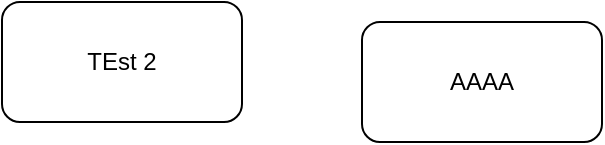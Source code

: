 <mxfile version="12.1.0" type="github" pages="1"><diagram id="nDqt4OHVF8OYWS3F5ZIa" name="Page-1"><mxGraphModel dx="731" dy="459" grid="1" gridSize="10" guides="1" tooltips="1" connect="1" arrows="1" fold="1" page="1" pageScale="1" pageWidth="850" pageHeight="1100" math="0" shadow="0"><root><mxCell id="0"/><mxCell id="1" parent="0"/><mxCell id="npQW0QnKVg932VRmmYPV-1" value="TEst 2" style="rounded=1;whiteSpace=wrap;html=1;" parent="1" vertex="1"><mxGeometry x="120" y="120" width="120" height="60" as="geometry"/></mxCell><mxCell id="npQW0QnKVg932VRmmYPV-2" value="AAAA" style="rounded=1;whiteSpace=wrap;html=1;" parent="1" vertex="1"><mxGeometry x="300" y="130" width="120" height="60" as="geometry"/></mxCell></root></mxGraphModel></diagram></mxfile>